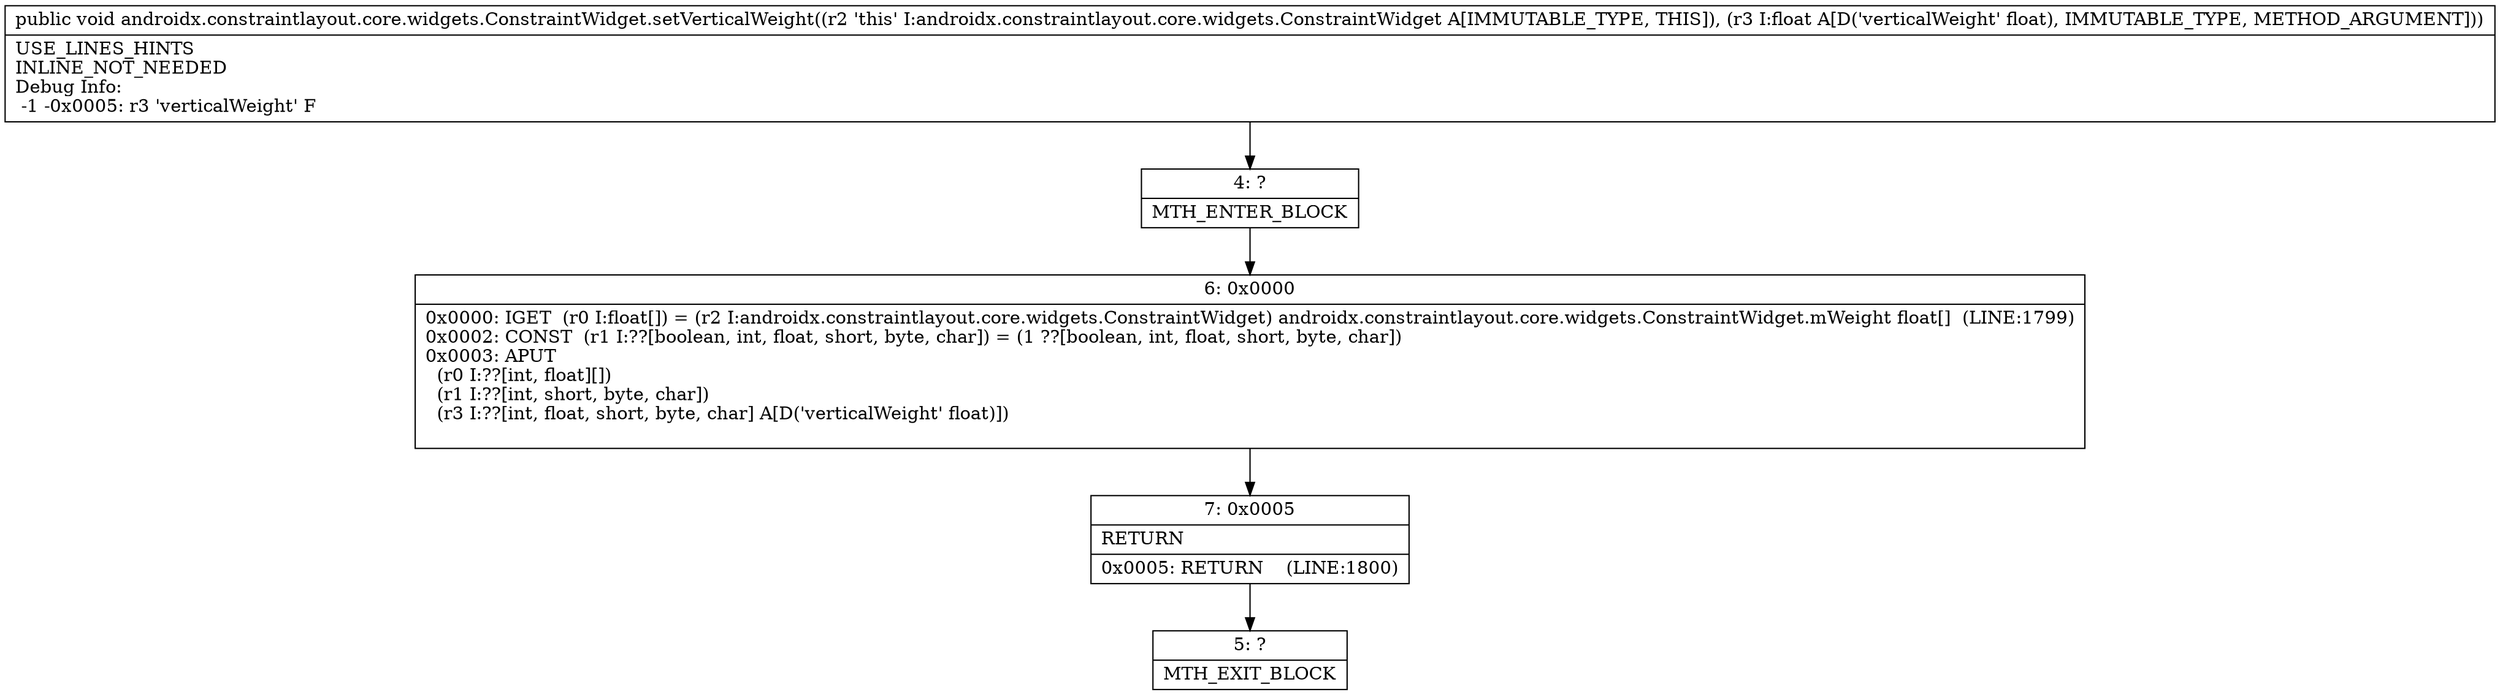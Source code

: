 digraph "CFG forandroidx.constraintlayout.core.widgets.ConstraintWidget.setVerticalWeight(F)V" {
Node_4 [shape=record,label="{4\:\ ?|MTH_ENTER_BLOCK\l}"];
Node_6 [shape=record,label="{6\:\ 0x0000|0x0000: IGET  (r0 I:float[]) = (r2 I:androidx.constraintlayout.core.widgets.ConstraintWidget) androidx.constraintlayout.core.widgets.ConstraintWidget.mWeight float[]  (LINE:1799)\l0x0002: CONST  (r1 I:??[boolean, int, float, short, byte, char]) = (1 ??[boolean, int, float, short, byte, char]) \l0x0003: APUT  \l  (r0 I:??[int, float][])\l  (r1 I:??[int, short, byte, char])\l  (r3 I:??[int, float, short, byte, char] A[D('verticalWeight' float)])\l \l}"];
Node_7 [shape=record,label="{7\:\ 0x0005|RETURN\l|0x0005: RETURN    (LINE:1800)\l}"];
Node_5 [shape=record,label="{5\:\ ?|MTH_EXIT_BLOCK\l}"];
MethodNode[shape=record,label="{public void androidx.constraintlayout.core.widgets.ConstraintWidget.setVerticalWeight((r2 'this' I:androidx.constraintlayout.core.widgets.ConstraintWidget A[IMMUTABLE_TYPE, THIS]), (r3 I:float A[D('verticalWeight' float), IMMUTABLE_TYPE, METHOD_ARGUMENT]))  | USE_LINES_HINTS\lINLINE_NOT_NEEDED\lDebug Info:\l  \-1 \-0x0005: r3 'verticalWeight' F\l}"];
MethodNode -> Node_4;Node_4 -> Node_6;
Node_6 -> Node_7;
Node_7 -> Node_5;
}

